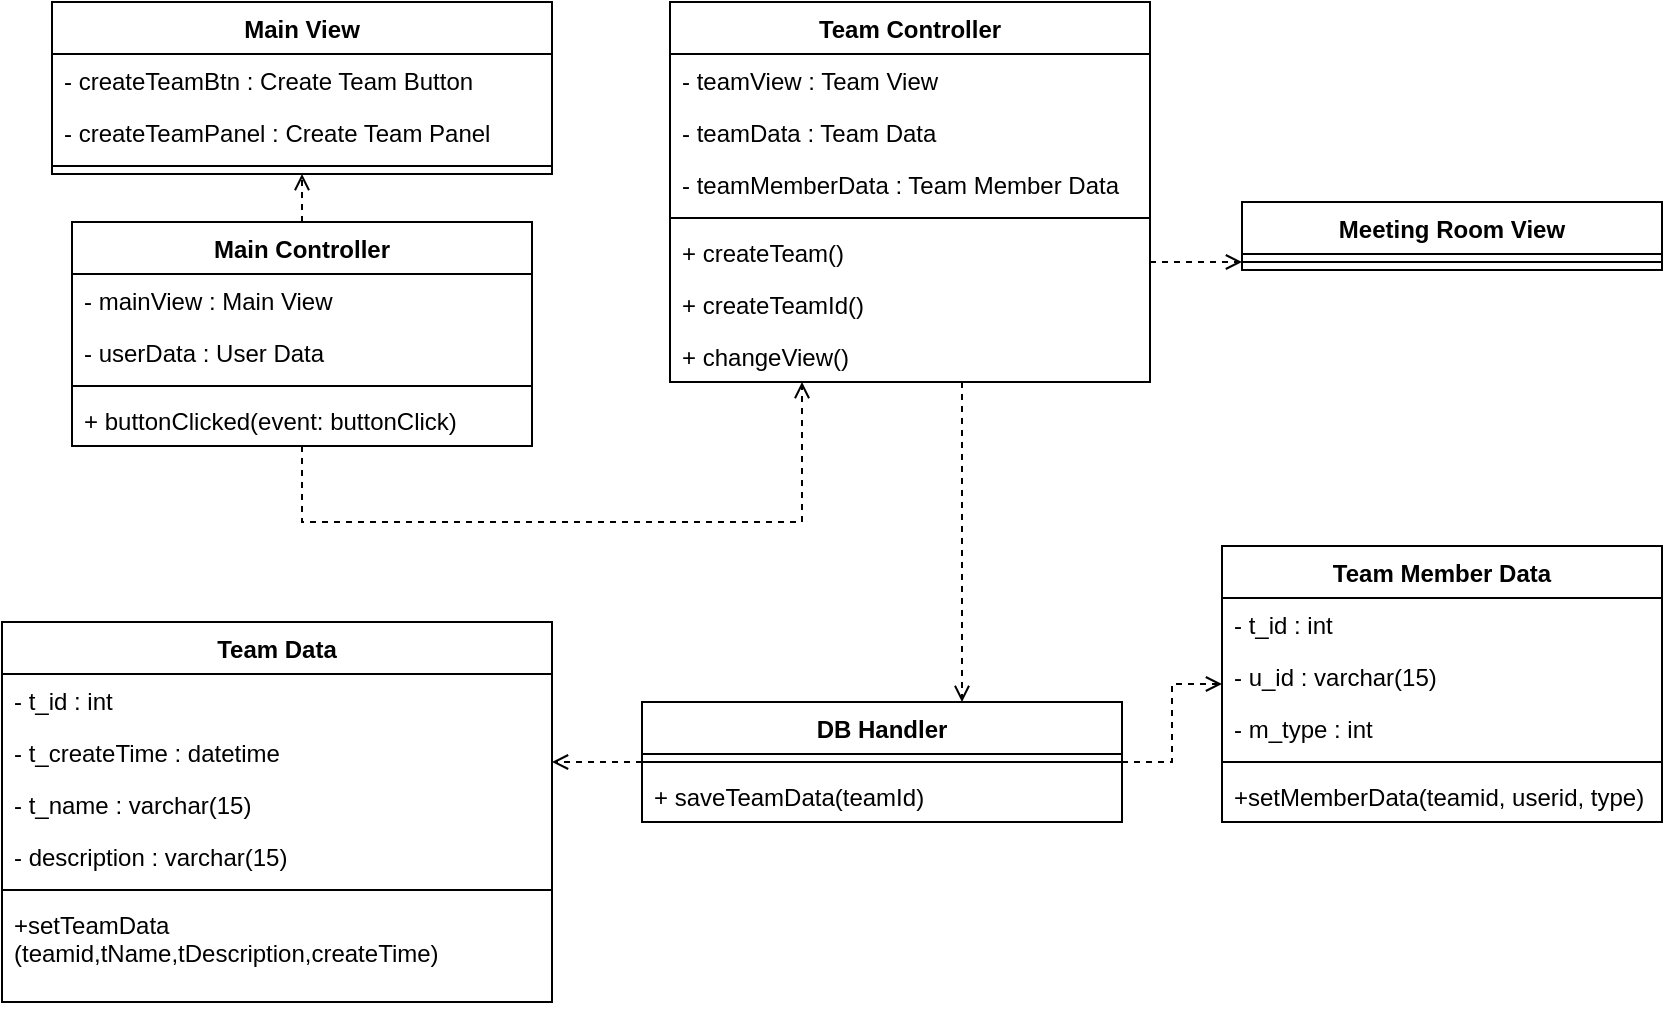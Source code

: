 <mxfile version="14.7.6" type="github">
  <diagram id="ARZhKI-HRwNtofPweC6J" name="Page-1">
    <mxGraphModel dx="1835" dy="1987" grid="1" gridSize="10" guides="1" tooltips="1" connect="1" arrows="1" fold="1" page="1" pageScale="1" pageWidth="827" pageHeight="1169" math="0" shadow="0">
      <root>
        <mxCell id="0" />
        <mxCell id="1" parent="0" />
        <mxCell id="k1bTv8jbRsnfldpBBQah-1" value="Main View" style="swimlane;fontStyle=1;align=center;verticalAlign=top;childLayout=stackLayout;horizontal=1;startSize=26;horizontalStack=0;resizeParent=1;resizeParentMax=0;resizeLast=0;collapsible=1;marginBottom=0;" parent="1" vertex="1">
          <mxGeometry x="-15" y="-40" width="250" height="86" as="geometry" />
        </mxCell>
        <mxCell id="k1bTv8jbRsnfldpBBQah-83" value="- createTeamBtn : Create Team Button" style="text;strokeColor=none;fillColor=none;align=left;verticalAlign=top;spacingLeft=4;spacingRight=4;overflow=hidden;rotatable=0;points=[[0,0.5],[1,0.5]];portConstraint=eastwest;" parent="k1bTv8jbRsnfldpBBQah-1" vertex="1">
          <mxGeometry y="26" width="250" height="26" as="geometry" />
        </mxCell>
        <mxCell id="k1bTv8jbRsnfldpBBQah-84" value="- createTeamPanel : Create Team Panel" style="text;strokeColor=none;fillColor=none;align=left;verticalAlign=top;spacingLeft=4;spacingRight=4;overflow=hidden;rotatable=0;points=[[0,0.5],[1,0.5]];portConstraint=eastwest;" parent="k1bTv8jbRsnfldpBBQah-1" vertex="1">
          <mxGeometry y="52" width="250" height="26" as="geometry" />
        </mxCell>
        <mxCell id="k1bTv8jbRsnfldpBBQah-3" value="" style="line;strokeWidth=1;fillColor=none;align=left;verticalAlign=middle;spacingTop=-1;spacingLeft=3;spacingRight=3;rotatable=0;labelPosition=right;points=[];portConstraint=eastwest;" parent="k1bTv8jbRsnfldpBBQah-1" vertex="1">
          <mxGeometry y="78" width="250" height="8" as="geometry" />
        </mxCell>
        <mxCell id="k1bTv8jbRsnfldpBBQah-57" style="edgeStyle=orthogonalEdgeStyle;rounded=0;orthogonalLoop=1;jettySize=auto;html=1;dashed=1;endArrow=open;endFill=0;" parent="1" source="k1bTv8jbRsnfldpBBQah-5" target="k1bTv8jbRsnfldpBBQah-1" edge="1">
          <mxGeometry relative="1" as="geometry">
            <Array as="points">
              <mxPoint x="105" y="140" />
              <mxPoint x="105" y="140" />
            </Array>
          </mxGeometry>
        </mxCell>
        <mxCell id="k1bTv8jbRsnfldpBBQah-5" value="Main Controller" style="swimlane;fontStyle=1;align=center;verticalAlign=top;childLayout=stackLayout;horizontal=1;startSize=26;horizontalStack=0;resizeParent=1;resizeParentMax=0;resizeLast=0;collapsible=1;marginBottom=0;" parent="1" vertex="1">
          <mxGeometry x="-5" y="70" width="230" height="112" as="geometry" />
        </mxCell>
        <mxCell id="k1bTv8jbRsnfldpBBQah-82" value="- mainView : Main View" style="text;strokeColor=none;fillColor=none;align=left;verticalAlign=top;spacingLeft=4;spacingRight=4;overflow=hidden;rotatable=0;points=[[0,0.5],[1,0.5]];portConstraint=eastwest;" parent="k1bTv8jbRsnfldpBBQah-5" vertex="1">
          <mxGeometry y="26" width="230" height="26" as="geometry" />
        </mxCell>
        <mxCell id="k1bTv8jbRsnfldpBBQah-6" value="- userData : User Data" style="text;strokeColor=none;fillColor=none;align=left;verticalAlign=top;spacingLeft=4;spacingRight=4;overflow=hidden;rotatable=0;points=[[0,0.5],[1,0.5]];portConstraint=eastwest;" parent="k1bTv8jbRsnfldpBBQah-5" vertex="1">
          <mxGeometry y="52" width="230" height="26" as="geometry" />
        </mxCell>
        <mxCell id="k1bTv8jbRsnfldpBBQah-7" value="" style="line;strokeWidth=1;fillColor=none;align=left;verticalAlign=middle;spacingTop=-1;spacingLeft=3;spacingRight=3;rotatable=0;labelPosition=right;points=[];portConstraint=eastwest;" parent="k1bTv8jbRsnfldpBBQah-5" vertex="1">
          <mxGeometry y="78" width="230" height="8" as="geometry" />
        </mxCell>
        <mxCell id="k1bTv8jbRsnfldpBBQah-8" value="+ buttonClicked(event: buttonClick)" style="text;strokeColor=none;fillColor=none;align=left;verticalAlign=top;spacingLeft=4;spacingRight=4;overflow=hidden;rotatable=0;points=[[0,0.5],[1,0.5]];portConstraint=eastwest;" parent="k1bTv8jbRsnfldpBBQah-5" vertex="1">
          <mxGeometry y="86" width="230" height="26" as="geometry" />
        </mxCell>
        <mxCell id="k1bTv8jbRsnfldpBBQah-61" style="edgeStyle=orthogonalEdgeStyle;rounded=0;orthogonalLoop=1;jettySize=auto;html=1;dashed=1;endArrow=open;endFill=0;" parent="1" source="k1bTv8jbRsnfldpBBQah-9" target="k1bTv8jbRsnfldpBBQah-33" edge="1">
          <mxGeometry relative="1" as="geometry">
            <Array as="points">
              <mxPoint x="570" y="90" />
              <mxPoint x="570" y="90" />
            </Array>
          </mxGeometry>
        </mxCell>
        <mxCell id="k1bTv8jbRsnfldpBBQah-80" style="edgeStyle=orthogonalEdgeStyle;rounded=0;orthogonalLoop=1;jettySize=auto;html=1;dashed=1;endArrow=open;endFill=0;" parent="1" source="k1bTv8jbRsnfldpBBQah-9" target="k1bTv8jbRsnfldpBBQah-13" edge="1">
          <mxGeometry relative="1" as="geometry">
            <Array as="points">
              <mxPoint x="440" y="270" />
              <mxPoint x="440" y="270" />
            </Array>
          </mxGeometry>
        </mxCell>
        <mxCell id="k1bTv8jbRsnfldpBBQah-9" value="Team Controller" style="swimlane;fontStyle=1;align=center;verticalAlign=top;childLayout=stackLayout;horizontal=1;startSize=26;horizontalStack=0;resizeParent=1;resizeParentMax=0;resizeLast=0;collapsible=1;marginBottom=0;" parent="1" vertex="1">
          <mxGeometry x="294" y="-40" width="240" height="190" as="geometry" />
        </mxCell>
        <mxCell id="k1bTv8jbRsnfldpBBQah-10" value="- teamView : Team View" style="text;strokeColor=none;fillColor=none;align=left;verticalAlign=top;spacingLeft=4;spacingRight=4;overflow=hidden;rotatable=0;points=[[0,0.5],[1,0.5]];portConstraint=eastwest;" parent="k1bTv8jbRsnfldpBBQah-9" vertex="1">
          <mxGeometry y="26" width="240" height="26" as="geometry" />
        </mxCell>
        <mxCell id="k1bTv8jbRsnfldpBBQah-37" value="- teamData : Team Data" style="text;strokeColor=none;fillColor=none;align=left;verticalAlign=top;spacingLeft=4;spacingRight=4;overflow=hidden;rotatable=0;points=[[0,0.5],[1,0.5]];portConstraint=eastwest;" parent="k1bTv8jbRsnfldpBBQah-9" vertex="1">
          <mxGeometry y="52" width="240" height="26" as="geometry" />
        </mxCell>
        <mxCell id="k1bTv8jbRsnfldpBBQah-38" value="- teamMemberData : Team Member Data" style="text;strokeColor=none;fillColor=none;align=left;verticalAlign=top;spacingLeft=4;spacingRight=4;overflow=hidden;rotatable=0;points=[[0,0.5],[1,0.5]];portConstraint=eastwest;" parent="k1bTv8jbRsnfldpBBQah-9" vertex="1">
          <mxGeometry y="78" width="240" height="26" as="geometry" />
        </mxCell>
        <mxCell id="k1bTv8jbRsnfldpBBQah-11" value="" style="line;strokeWidth=1;fillColor=none;align=left;verticalAlign=middle;spacingTop=-1;spacingLeft=3;spacingRight=3;rotatable=0;labelPosition=right;points=[];portConstraint=eastwest;" parent="k1bTv8jbRsnfldpBBQah-9" vertex="1">
          <mxGeometry y="104" width="240" height="8" as="geometry" />
        </mxCell>
        <mxCell id="k1bTv8jbRsnfldpBBQah-12" value="+ createTeam()" style="text;strokeColor=none;fillColor=none;align=left;verticalAlign=top;spacingLeft=4;spacingRight=4;overflow=hidden;rotatable=0;points=[[0,0.5],[1,0.5]];portConstraint=eastwest;" parent="k1bTv8jbRsnfldpBBQah-9" vertex="1">
          <mxGeometry y="112" width="240" height="26" as="geometry" />
        </mxCell>
        <mxCell id="k1bTv8jbRsnfldpBBQah-39" value="+ createTeamId()" style="text;strokeColor=none;fillColor=none;align=left;verticalAlign=top;spacingLeft=4;spacingRight=4;overflow=hidden;rotatable=0;points=[[0,0.5],[1,0.5]];portConstraint=eastwest;" parent="k1bTv8jbRsnfldpBBQah-9" vertex="1">
          <mxGeometry y="138" width="240" height="26" as="geometry" />
        </mxCell>
        <mxCell id="k1bTv8jbRsnfldpBBQah-41" value="+ changeView()" style="text;strokeColor=none;fillColor=none;align=left;verticalAlign=top;spacingLeft=4;spacingRight=4;overflow=hidden;rotatable=0;points=[[0,0.5],[1,0.5]];portConstraint=eastwest;" parent="k1bTv8jbRsnfldpBBQah-9" vertex="1">
          <mxGeometry y="164" width="240" height="26" as="geometry" />
        </mxCell>
        <mxCell id="k1bTv8jbRsnfldpBBQah-78" style="edgeStyle=orthogonalEdgeStyle;rounded=0;orthogonalLoop=1;jettySize=auto;html=1;dashed=1;endArrow=open;endFill=0;" parent="1" source="k1bTv8jbRsnfldpBBQah-13" target="k1bTv8jbRsnfldpBBQah-63" edge="1">
          <mxGeometry relative="1" as="geometry">
            <Array as="points">
              <mxPoint x="235" y="340" />
              <mxPoint x="235" y="340" />
            </Array>
          </mxGeometry>
        </mxCell>
        <mxCell id="k1bTv8jbRsnfldpBBQah-79" style="edgeStyle=orthogonalEdgeStyle;rounded=0;orthogonalLoop=1;jettySize=auto;html=1;dashed=1;endArrow=open;endFill=0;" parent="1" source="k1bTv8jbRsnfldpBBQah-13" target="k1bTv8jbRsnfldpBBQah-70" edge="1">
          <mxGeometry relative="1" as="geometry" />
        </mxCell>
        <mxCell id="k1bTv8jbRsnfldpBBQah-13" value="DB Handler" style="swimlane;fontStyle=1;align=center;verticalAlign=top;childLayout=stackLayout;horizontal=1;startSize=26;horizontalStack=0;resizeParent=1;resizeParentMax=0;resizeLast=0;collapsible=1;marginBottom=0;" parent="1" vertex="1">
          <mxGeometry x="280" y="310" width="240" height="60" as="geometry" />
        </mxCell>
        <mxCell id="k1bTv8jbRsnfldpBBQah-15" value="" style="line;strokeWidth=1;fillColor=none;align=left;verticalAlign=middle;spacingTop=-1;spacingLeft=3;spacingRight=3;rotatable=0;labelPosition=right;points=[];portConstraint=eastwest;" parent="k1bTv8jbRsnfldpBBQah-13" vertex="1">
          <mxGeometry y="26" width="240" height="8" as="geometry" />
        </mxCell>
        <mxCell id="k1bTv8jbRsnfldpBBQah-44" value="+ saveTeamData(teamId)" style="text;strokeColor=none;fillColor=none;align=left;verticalAlign=top;spacingLeft=4;spacingRight=4;overflow=hidden;rotatable=0;points=[[0,0.5],[1,0.5]];portConstraint=eastwest;" parent="k1bTv8jbRsnfldpBBQah-13" vertex="1">
          <mxGeometry y="34" width="240" height="26" as="geometry" />
        </mxCell>
        <mxCell id="k1bTv8jbRsnfldpBBQah-33" value="Meeting Room View" style="swimlane;fontStyle=1;align=center;verticalAlign=top;childLayout=stackLayout;horizontal=1;startSize=26;horizontalStack=0;resizeParent=1;resizeParentMax=0;resizeLast=0;collapsible=1;marginBottom=0;" parent="1" vertex="1">
          <mxGeometry x="580" y="60" width="210" height="34" as="geometry" />
        </mxCell>
        <mxCell id="k1bTv8jbRsnfldpBBQah-35" value="" style="line;strokeWidth=1;fillColor=none;align=left;verticalAlign=middle;spacingTop=-1;spacingLeft=3;spacingRight=3;rotatable=0;labelPosition=right;points=[];portConstraint=eastwest;" parent="k1bTv8jbRsnfldpBBQah-33" vertex="1">
          <mxGeometry y="26" width="210" height="8" as="geometry" />
        </mxCell>
        <mxCell id="k1bTv8jbRsnfldpBBQah-63" value="Team Data" style="swimlane;fontStyle=1;align=center;verticalAlign=top;childLayout=stackLayout;horizontal=1;startSize=26;horizontalStack=0;resizeParent=1;resizeParentMax=0;resizeLast=0;collapsible=1;marginBottom=0;" parent="1" vertex="1">
          <mxGeometry x="-40" y="270" width="275" height="190" as="geometry" />
        </mxCell>
        <mxCell id="k1bTv8jbRsnfldpBBQah-69" value="- t_id : int" style="text;strokeColor=none;fillColor=none;align=left;verticalAlign=top;spacingLeft=4;spacingRight=4;overflow=hidden;rotatable=0;points=[[0,0.5],[1,0.5]];portConstraint=eastwest;" parent="k1bTv8jbRsnfldpBBQah-63" vertex="1">
          <mxGeometry y="26" width="275" height="26" as="geometry" />
        </mxCell>
        <mxCell id="k1bTv8jbRsnfldpBBQah-68" value="- t_createTime : datetime" style="text;strokeColor=none;fillColor=none;align=left;verticalAlign=top;spacingLeft=4;spacingRight=4;overflow=hidden;rotatable=0;points=[[0,0.5],[1,0.5]];portConstraint=eastwest;" parent="k1bTv8jbRsnfldpBBQah-63" vertex="1">
          <mxGeometry y="52" width="275" height="26" as="geometry" />
        </mxCell>
        <mxCell id="k1bTv8jbRsnfldpBBQah-87" value="- t_name : varchar(15)" style="text;strokeColor=none;fillColor=none;align=left;verticalAlign=top;spacingLeft=4;spacingRight=4;overflow=hidden;rotatable=0;points=[[0,0.5],[1,0.5]];portConstraint=eastwest;" parent="k1bTv8jbRsnfldpBBQah-63" vertex="1">
          <mxGeometry y="78" width="275" height="26" as="geometry" />
        </mxCell>
        <mxCell id="k1bTv8jbRsnfldpBBQah-64" value="- description : varchar(15)" style="text;strokeColor=none;fillColor=none;align=left;verticalAlign=top;spacingLeft=4;spacingRight=4;overflow=hidden;rotatable=0;points=[[0,0.5],[1,0.5]];portConstraint=eastwest;" parent="k1bTv8jbRsnfldpBBQah-63" vertex="1">
          <mxGeometry y="104" width="275" height="26" as="geometry" />
        </mxCell>
        <mxCell id="k1bTv8jbRsnfldpBBQah-65" value="" style="line;strokeWidth=1;fillColor=none;align=left;verticalAlign=middle;spacingTop=-1;spacingLeft=3;spacingRight=3;rotatable=0;labelPosition=right;points=[];portConstraint=eastwest;" parent="k1bTv8jbRsnfldpBBQah-63" vertex="1">
          <mxGeometry y="130" width="275" height="8" as="geometry" />
        </mxCell>
        <mxCell id="k1bTv8jbRsnfldpBBQah-66" value="+setTeamData&#xa;(teamid,tName,tDescription,createTime)" style="text;strokeColor=none;fillColor=none;align=left;verticalAlign=top;spacingLeft=4;spacingRight=4;overflow=hidden;rotatable=0;points=[[0,0.5],[1,0.5]];portConstraint=eastwest;" parent="k1bTv8jbRsnfldpBBQah-63" vertex="1">
          <mxGeometry y="138" width="275" height="52" as="geometry" />
        </mxCell>
        <mxCell id="k1bTv8jbRsnfldpBBQah-70" value="Team Member Data" style="swimlane;fontStyle=1;align=center;verticalAlign=top;childLayout=stackLayout;horizontal=1;startSize=26;horizontalStack=0;resizeParent=1;resizeParentMax=0;resizeLast=0;collapsible=1;marginBottom=0;" parent="1" vertex="1">
          <mxGeometry x="570" y="232" width="220" height="138" as="geometry" />
        </mxCell>
        <mxCell id="k1bTv8jbRsnfldpBBQah-71" value="- t_id : int" style="text;strokeColor=none;fillColor=none;align=left;verticalAlign=top;spacingLeft=4;spacingRight=4;overflow=hidden;rotatable=0;points=[[0,0.5],[1,0.5]];portConstraint=eastwest;" parent="k1bTv8jbRsnfldpBBQah-70" vertex="1">
          <mxGeometry y="26" width="220" height="26" as="geometry" />
        </mxCell>
        <mxCell id="k1bTv8jbRsnfldpBBQah-72" value="- u_id : varchar(15)" style="text;strokeColor=none;fillColor=none;align=left;verticalAlign=top;spacingLeft=4;spacingRight=4;overflow=hidden;rotatable=0;points=[[0,0.5],[1,0.5]];portConstraint=eastwest;" parent="k1bTv8jbRsnfldpBBQah-70" vertex="1">
          <mxGeometry y="52" width="220" height="26" as="geometry" />
        </mxCell>
        <mxCell id="k1bTv8jbRsnfldpBBQah-73" value="- m_type : int" style="text;strokeColor=none;fillColor=none;align=left;verticalAlign=top;spacingLeft=4;spacingRight=4;overflow=hidden;rotatable=0;points=[[0,0.5],[1,0.5]];portConstraint=eastwest;" parent="k1bTv8jbRsnfldpBBQah-70" vertex="1">
          <mxGeometry y="78" width="220" height="26" as="geometry" />
        </mxCell>
        <mxCell id="k1bTv8jbRsnfldpBBQah-74" value="" style="line;strokeWidth=1;fillColor=none;align=left;verticalAlign=middle;spacingTop=-1;spacingLeft=3;spacingRight=3;rotatable=0;labelPosition=right;points=[];portConstraint=eastwest;" parent="k1bTv8jbRsnfldpBBQah-70" vertex="1">
          <mxGeometry y="104" width="220" height="8" as="geometry" />
        </mxCell>
        <mxCell id="k1bTv8jbRsnfldpBBQah-75" value="+setMemberData(teamid, userid, type)" style="text;strokeColor=none;fillColor=none;align=left;verticalAlign=top;spacingLeft=4;spacingRight=4;overflow=hidden;rotatable=0;points=[[0,0.5],[1,0.5]];portConstraint=eastwest;" parent="k1bTv8jbRsnfldpBBQah-70" vertex="1">
          <mxGeometry y="112" width="220" height="26" as="geometry" />
        </mxCell>
        <mxCell id="k1bTv8jbRsnfldpBBQah-81" style="edgeStyle=orthogonalEdgeStyle;rounded=0;orthogonalLoop=1;jettySize=auto;html=1;dashed=1;endArrow=open;endFill=0;" parent="1" source="k1bTv8jbRsnfldpBBQah-5" target="k1bTv8jbRsnfldpBBQah-9" edge="1">
          <mxGeometry relative="1" as="geometry">
            <Array as="points">
              <mxPoint x="110" y="220" />
              <mxPoint x="360" y="220" />
            </Array>
          </mxGeometry>
        </mxCell>
      </root>
    </mxGraphModel>
  </diagram>
</mxfile>
